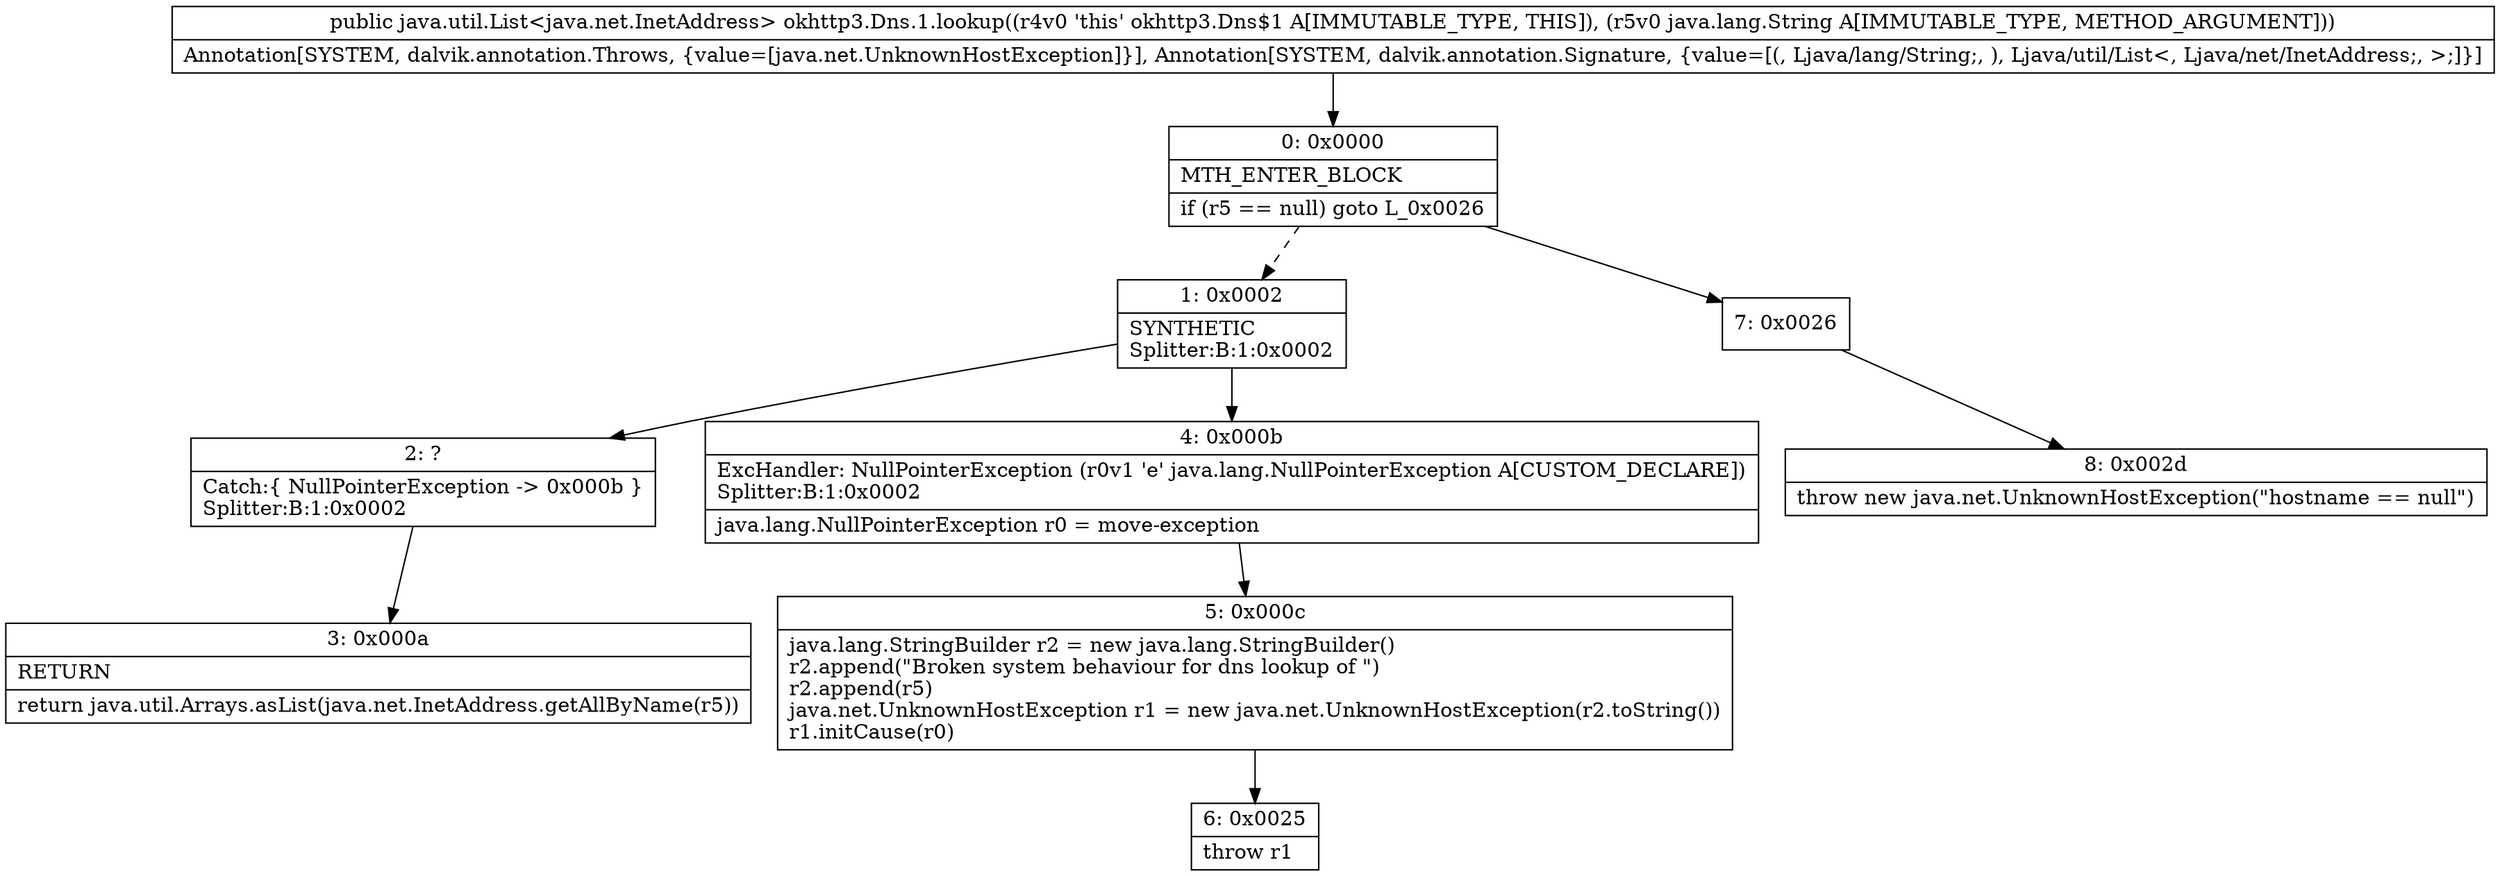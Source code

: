 digraph "CFG forokhttp3.Dns.1.lookup(Ljava\/lang\/String;)Ljava\/util\/List;" {
Node_0 [shape=record,label="{0\:\ 0x0000|MTH_ENTER_BLOCK\l|if (r5 == null) goto L_0x0026\l}"];
Node_1 [shape=record,label="{1\:\ 0x0002|SYNTHETIC\lSplitter:B:1:0x0002\l}"];
Node_2 [shape=record,label="{2\:\ ?|Catch:\{ NullPointerException \-\> 0x000b \}\lSplitter:B:1:0x0002\l}"];
Node_3 [shape=record,label="{3\:\ 0x000a|RETURN\l|return java.util.Arrays.asList(java.net.InetAddress.getAllByName(r5))\l}"];
Node_4 [shape=record,label="{4\:\ 0x000b|ExcHandler: NullPointerException (r0v1 'e' java.lang.NullPointerException A[CUSTOM_DECLARE])\lSplitter:B:1:0x0002\l|java.lang.NullPointerException r0 = move\-exception\l}"];
Node_5 [shape=record,label="{5\:\ 0x000c|java.lang.StringBuilder r2 = new java.lang.StringBuilder()\lr2.append(\"Broken system behaviour for dns lookup of \")\lr2.append(r5)\ljava.net.UnknownHostException r1 = new java.net.UnknownHostException(r2.toString())\lr1.initCause(r0)\l}"];
Node_6 [shape=record,label="{6\:\ 0x0025|throw r1\l}"];
Node_7 [shape=record,label="{7\:\ 0x0026}"];
Node_8 [shape=record,label="{8\:\ 0x002d|throw new java.net.UnknownHostException(\"hostname == null\")\l}"];
MethodNode[shape=record,label="{public java.util.List\<java.net.InetAddress\> okhttp3.Dns.1.lookup((r4v0 'this' okhttp3.Dns$1 A[IMMUTABLE_TYPE, THIS]), (r5v0 java.lang.String A[IMMUTABLE_TYPE, METHOD_ARGUMENT]))  | Annotation[SYSTEM, dalvik.annotation.Throws, \{value=[java.net.UnknownHostException]\}], Annotation[SYSTEM, dalvik.annotation.Signature, \{value=[(, Ljava\/lang\/String;, ), Ljava\/util\/List\<, Ljava\/net\/InetAddress;, \>;]\}]\l}"];
MethodNode -> Node_0;
Node_0 -> Node_1[style=dashed];
Node_0 -> Node_7;
Node_1 -> Node_2;
Node_1 -> Node_4;
Node_2 -> Node_3;
Node_4 -> Node_5;
Node_5 -> Node_6;
Node_7 -> Node_8;
}

